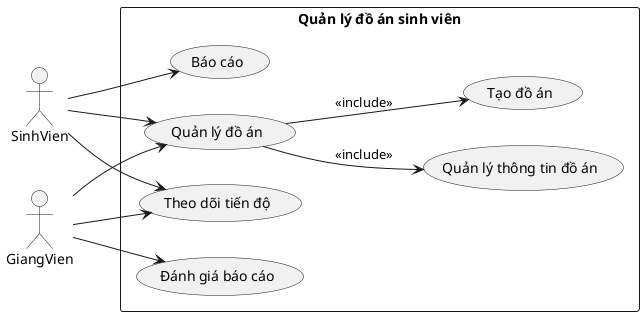 @startuml
left to right direction
skinparam packageStyle rectangle

actor SinhVien as SV
actor GiangVien as GV

rectangle "Quản lý đồ án sinh viên" {

    usecase "Quản lý đồ án" as UC1
    usecase "Quản lý thông tin đồ án" as UC2
    usecase "Tạo đồ án" as UC3
    usecase "Theo dõi tiến độ" as UC4
    usecase "Báo cáo" as UC5
    usecase "Đánh giá báo cáo" as UC6

    UC1 --> UC2 : <<include>>
    UC1 --> UC3 : <<include>>

    SV --> UC1
    SV --> UC4
    SV --> UC5

    GV --> UC1
    GV --> UC4
    GV --> UC6
}
@enduml
